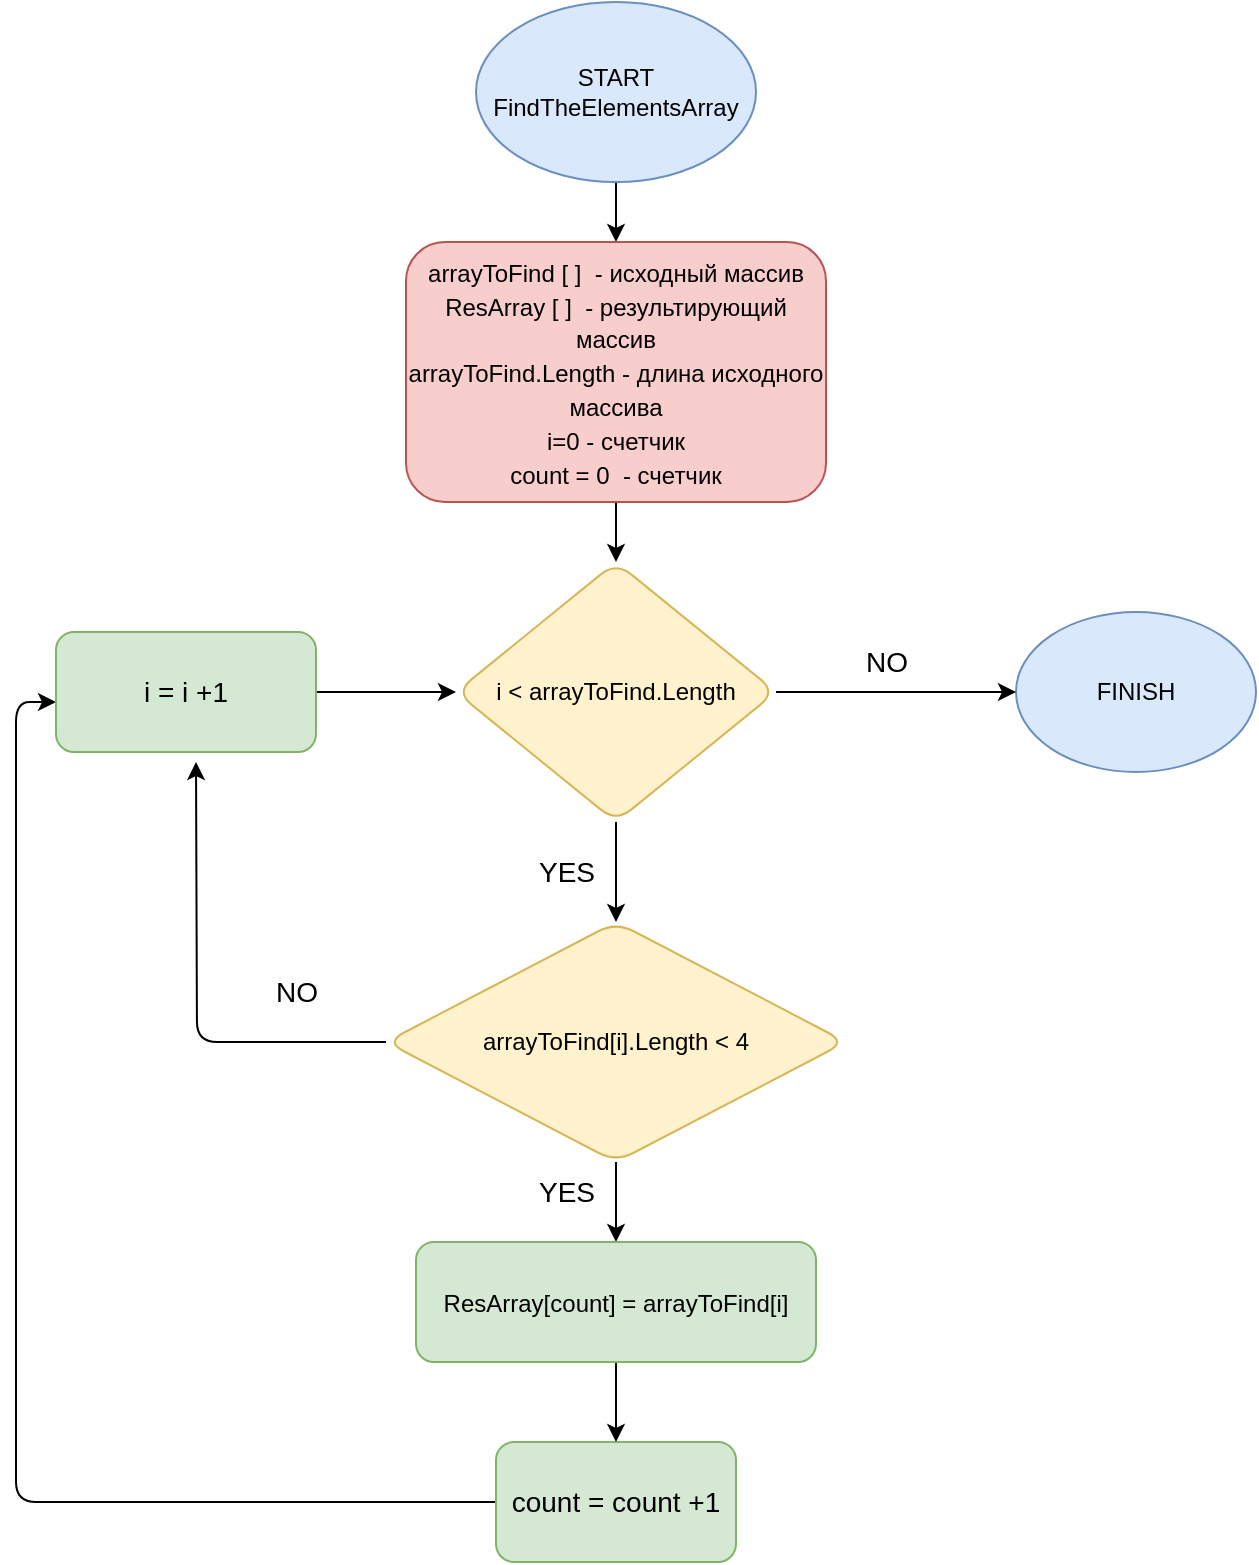 <mxfile version="20.0.4" type="device"><diagram id="rN15QDHdvi2L_zLYxsMZ" name="Страница 1"><mxGraphModel dx="1422" dy="705" grid="1" gridSize="10" guides="1" tooltips="1" connect="1" arrows="1" fold="1" page="1" pageScale="1" pageWidth="1169" pageHeight="827" background="none" math="0" shadow="0"><root><mxCell id="0"/><mxCell id="1" parent="0"/><mxCell id="VPhSZCFX2kQXGPaclEwB-13" style="edgeStyle=orthogonalEdgeStyle;rounded=1;orthogonalLoop=1;jettySize=auto;html=1;entryX=0.5;entryY=0;entryDx=0;entryDy=0;fontSize=14;" edge="1" parent="1" source="VPhSZCFX2kQXGPaclEwB-1" target="VPhSZCFX2kQXGPaclEwB-9"><mxGeometry relative="1" as="geometry"/></mxCell><mxCell id="VPhSZCFX2kQXGPaclEwB-1" value="START&lt;br&gt;FindТheЕlementsАrray" style="ellipse;whiteSpace=wrap;html=1;direction=west;flipV=0;rounded=1;fillColor=#dae8fc;strokeColor=#6c8ebf;" vertex="1" parent="1"><mxGeometry x="500" y="10" width="140" height="90" as="geometry"/></mxCell><mxCell id="VPhSZCFX2kQXGPaclEwB-2" value="FINISH" style="ellipse;whiteSpace=wrap;html=1;rounded=1;fillColor=#dae8fc;strokeColor=#6c8ebf;" vertex="1" parent="1"><mxGeometry x="770" y="315" width="120" height="80" as="geometry"/></mxCell><mxCell id="VPhSZCFX2kQXGPaclEwB-15" style="edgeStyle=orthogonalEdgeStyle;rounded=1;orthogonalLoop=1;jettySize=auto;html=1;entryX=0.5;entryY=0;entryDx=0;entryDy=0;fontSize=14;" edge="1" parent="1" source="VPhSZCFX2kQXGPaclEwB-4" target="VPhSZCFX2kQXGPaclEwB-5"><mxGeometry relative="1" as="geometry"/></mxCell><mxCell id="VPhSZCFX2kQXGPaclEwB-18" style="edgeStyle=orthogonalEdgeStyle;rounded=1;orthogonalLoop=1;jettySize=auto;html=1;entryX=0;entryY=0.5;entryDx=0;entryDy=0;fontSize=14;" edge="1" parent="1" source="VPhSZCFX2kQXGPaclEwB-4" target="VPhSZCFX2kQXGPaclEwB-2"><mxGeometry relative="1" as="geometry"/></mxCell><mxCell id="VPhSZCFX2kQXGPaclEwB-4" value="i &amp;lt; arrayToFind.Length" style="rhombus;whiteSpace=wrap;html=1;rounded=1;fillColor=#fff2cc;strokeColor=#d6b656;" vertex="1" parent="1"><mxGeometry x="490" y="290" width="160" height="130" as="geometry"/></mxCell><mxCell id="VPhSZCFX2kQXGPaclEwB-16" style="edgeStyle=orthogonalEdgeStyle;rounded=1;orthogonalLoop=1;jettySize=auto;html=1;entryX=0.5;entryY=0;entryDx=0;entryDy=0;fontSize=14;" edge="1" parent="1" source="VPhSZCFX2kQXGPaclEwB-5" target="VPhSZCFX2kQXGPaclEwB-12"><mxGeometry relative="1" as="geometry"/></mxCell><mxCell id="VPhSZCFX2kQXGPaclEwB-20" style="edgeStyle=orthogonalEdgeStyle;rounded=1;orthogonalLoop=1;jettySize=auto;html=1;fontSize=14;" edge="1" parent="1" source="VPhSZCFX2kQXGPaclEwB-5"><mxGeometry relative="1" as="geometry"><mxPoint x="360" y="390" as="targetPoint"/></mxGeometry></mxCell><mxCell id="VPhSZCFX2kQXGPaclEwB-5" value="arrayToFind[i].Length &amp;lt; 4" style="rhombus;whiteSpace=wrap;html=1;rounded=1;fillColor=#fff2cc;strokeColor=#d6b656;" vertex="1" parent="1"><mxGeometry x="455" y="470" width="230" height="120" as="geometry"/></mxCell><mxCell id="VPhSZCFX2kQXGPaclEwB-14" style="edgeStyle=orthogonalEdgeStyle;rounded=1;orthogonalLoop=1;jettySize=auto;html=1;fontSize=14;" edge="1" parent="1" source="VPhSZCFX2kQXGPaclEwB-9" target="VPhSZCFX2kQXGPaclEwB-4"><mxGeometry relative="1" as="geometry"/></mxCell><mxCell id="VPhSZCFX2kQXGPaclEwB-9" value="&lt;span style=&quot;font-size: 12px;&quot;&gt;arrayToFind [ ]&amp;nbsp; - исходный массив&lt;br&gt;&lt;/span&gt;&lt;span style=&quot;font-size: 12px;&quot;&gt;ResArray [ ]&amp;nbsp; - результирующий массив&lt;br&gt;&lt;/span&gt;&lt;span style=&quot;font-size: 12px;&quot;&gt;arrayToFind.Length - длина исходного массива&lt;br&gt;&lt;/span&gt;&lt;span style=&quot;font-size: 12px;&quot;&gt;i=0 - счетчик&lt;/span&gt;&lt;br style=&quot;font-size: 12px;&quot;&gt;&lt;span style=&quot;font-size: 12px;&quot;&gt;count = 0&amp;nbsp; - счетчик&lt;/span&gt;" style="rounded=1;whiteSpace=wrap;html=1;fontSize=14;fillColor=#f8cecc;strokeColor=#b85450;" vertex="1" parent="1"><mxGeometry x="465" y="130" width="210" height="130" as="geometry"/></mxCell><mxCell id="VPhSZCFX2kQXGPaclEwB-27" style="edgeStyle=orthogonalEdgeStyle;rounded=1;orthogonalLoop=1;jettySize=auto;html=1;fontSize=14;" edge="1" parent="1" source="VPhSZCFX2kQXGPaclEwB-10"><mxGeometry relative="1" as="geometry"><mxPoint x="290" y="360" as="targetPoint"/><Array as="points"><mxPoint x="270" y="760"/><mxPoint x="270" y="360"/></Array></mxGeometry></mxCell><mxCell id="VPhSZCFX2kQXGPaclEwB-10" value="count = count +1" style="rounded=1;whiteSpace=wrap;html=1;fontSize=14;fillColor=#d5e8d4;strokeColor=#82b366;" vertex="1" parent="1"><mxGeometry x="510" y="730" width="120" height="60" as="geometry"/></mxCell><mxCell id="VPhSZCFX2kQXGPaclEwB-19" style="edgeStyle=orthogonalEdgeStyle;rounded=1;orthogonalLoop=1;jettySize=auto;html=1;fontSize=14;" edge="1" parent="1" source="VPhSZCFX2kQXGPaclEwB-11" target="VPhSZCFX2kQXGPaclEwB-4"><mxGeometry relative="1" as="geometry"/></mxCell><mxCell id="VPhSZCFX2kQXGPaclEwB-11" value="i = i +1" style="rounded=1;whiteSpace=wrap;html=1;fontSize=14;fillColor=#d5e8d4;strokeColor=#82b366;" vertex="1" parent="1"><mxGeometry x="290" y="325" width="130" height="60" as="geometry"/></mxCell><mxCell id="VPhSZCFX2kQXGPaclEwB-17" style="edgeStyle=orthogonalEdgeStyle;rounded=1;orthogonalLoop=1;jettySize=auto;html=1;entryX=0.5;entryY=0;entryDx=0;entryDy=0;fontSize=14;" edge="1" parent="1" source="VPhSZCFX2kQXGPaclEwB-12" target="VPhSZCFX2kQXGPaclEwB-10"><mxGeometry relative="1" as="geometry"/></mxCell><mxCell id="VPhSZCFX2kQXGPaclEwB-12" value="&lt;span style=&quot;font-size: 12px;&quot;&gt;ResArray[count] = arrayToFind[i]&lt;/span&gt;" style="rounded=1;whiteSpace=wrap;html=1;fontSize=14;fillColor=#d5e8d4;strokeColor=#82b366;" vertex="1" parent="1"><mxGeometry x="470" y="630" width="200" height="60" as="geometry"/></mxCell><mxCell id="VPhSZCFX2kQXGPaclEwB-22" value="YES" style="text;html=1;align=center;verticalAlign=middle;resizable=0;points=[];autosize=1;strokeColor=none;fillColor=none;fontSize=14;rounded=1;" vertex="1" parent="1"><mxGeometry x="520" y="430" width="50" height="30" as="geometry"/></mxCell><mxCell id="VPhSZCFX2kQXGPaclEwB-23" value="NO" style="text;html=1;align=center;verticalAlign=middle;resizable=0;points=[];autosize=1;strokeColor=none;fillColor=none;fontSize=14;rounded=1;" vertex="1" parent="1"><mxGeometry x="685" y="325" width="40" height="30" as="geometry"/></mxCell><mxCell id="VPhSZCFX2kQXGPaclEwB-25" value="YES" style="text;html=1;align=center;verticalAlign=middle;resizable=0;points=[];autosize=1;strokeColor=none;fillColor=none;fontSize=14;rounded=1;" vertex="1" parent="1"><mxGeometry x="520" y="590" width="50" height="30" as="geometry"/></mxCell><mxCell id="VPhSZCFX2kQXGPaclEwB-26" value="NO" style="text;html=1;align=center;verticalAlign=middle;resizable=0;points=[];autosize=1;strokeColor=none;fillColor=none;fontSize=14;rounded=1;" vertex="1" parent="1"><mxGeometry x="390" y="490" width="40" height="30" as="geometry"/></mxCell></root></mxGraphModel></diagram></mxfile>